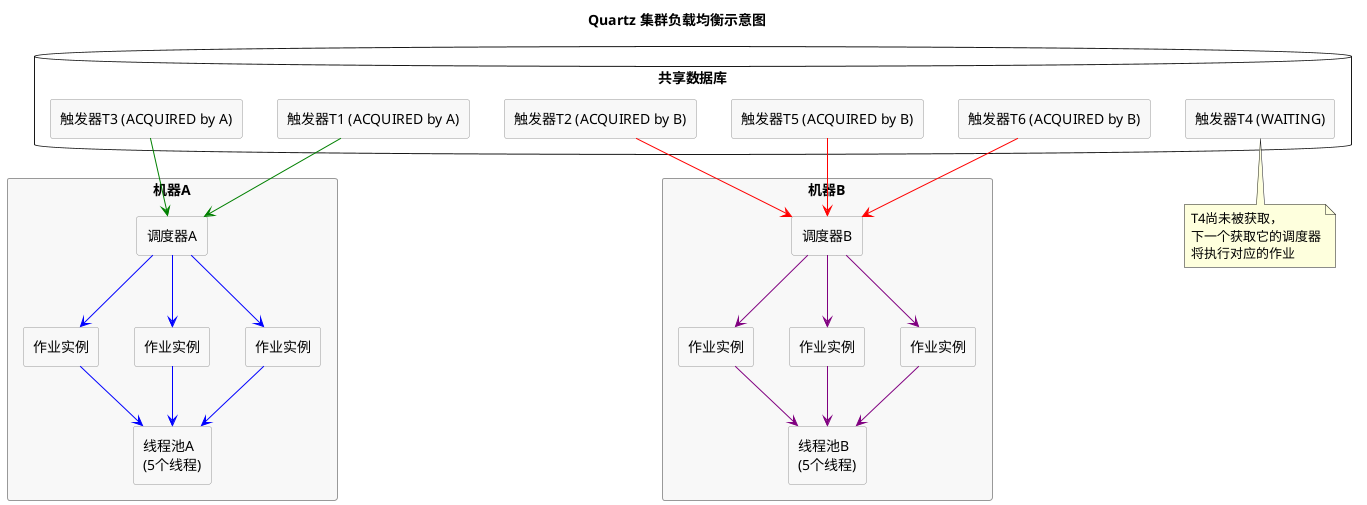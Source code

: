 @startuml
title Quartz 集群负载均衡示意图

skinparam backgroundColor white
skinparam rectangleBorderColor #999999
skinparam rectangleBackgroundColor #F8F8F8

rectangle "机器A" {
    rectangle "调度器A" as SchedulerA
    rectangle "线程池A\n(5个线程)" as ThreadPoolA
    
    rectangle "作业实例" as JobA1
    rectangle "作业实例" as JobA2
    rectangle "作业实例" as JobA3
}

rectangle "机器B" {
    rectangle "调度器B" as SchedulerB
    rectangle "线程池B\n(5个线程)" as ThreadPoolB
    
    rectangle "作业实例" as JobB1
    rectangle "作业实例" as JobB2
    rectangle "作业实例" as JobB3
}

database "共享数据库" {
    rectangle "触发器T1 (ACQUIRED by A)" as T1
    rectangle "触发器T2 (ACQUIRED by B)" as T2
    rectangle "触发器T3 (ACQUIRED by A)" as T3
    rectangle "触发器T4 (WAITING)" as T4
    rectangle "触发器T5 (ACQUIRED by B)" as T5
    rectangle "触发器T6 (ACQUIRED by B)" as T6
}

T1 -[#green]-> SchedulerA
T3 -[#green]-> SchedulerA
SchedulerA -[#blue]-> JobA1
SchedulerA -[#blue]-> JobA2
SchedulerA -[#blue]-> JobA3
JobA1 -[#blue]-> ThreadPoolA
JobA2 -[#blue]-> ThreadPoolA
JobA3 -[#blue]-> ThreadPoolA

T2 -[#red]-> SchedulerB
T5 -[#red]-> SchedulerB
T6 -[#red]-> SchedulerB
SchedulerB -[#purple]-> JobB1
SchedulerB -[#purple]-> JobB2
SchedulerB -[#purple]-> JobB3
JobB1 -[#purple]-> ThreadPoolB
JobB2 -[#purple]-> ThreadPoolB
JobB3 -[#purple]-> ThreadPoolB

note bottom of T4
  T4尚未被获取，
  下一个获取它的调度器
  将执行对应的作业
end note

@enduml